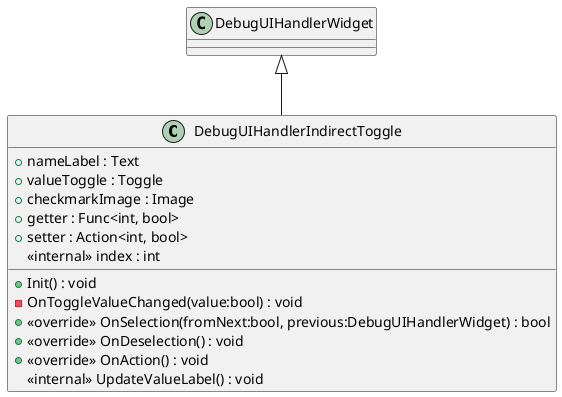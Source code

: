 @startuml
class DebugUIHandlerIndirectToggle {
    + nameLabel : Text
    + valueToggle : Toggle
    + checkmarkImage : Image
    + getter : Func<int, bool>
    + setter : Action<int, bool>
    <<internal>> index : int
    + Init() : void
    - OnToggleValueChanged(value:bool) : void
    + <<override>> OnSelection(fromNext:bool, previous:DebugUIHandlerWidget) : bool
    + <<override>> OnDeselection() : void
    + <<override>> OnAction() : void
    <<internal>> UpdateValueLabel() : void
}
DebugUIHandlerWidget <|-- DebugUIHandlerIndirectToggle
@enduml
